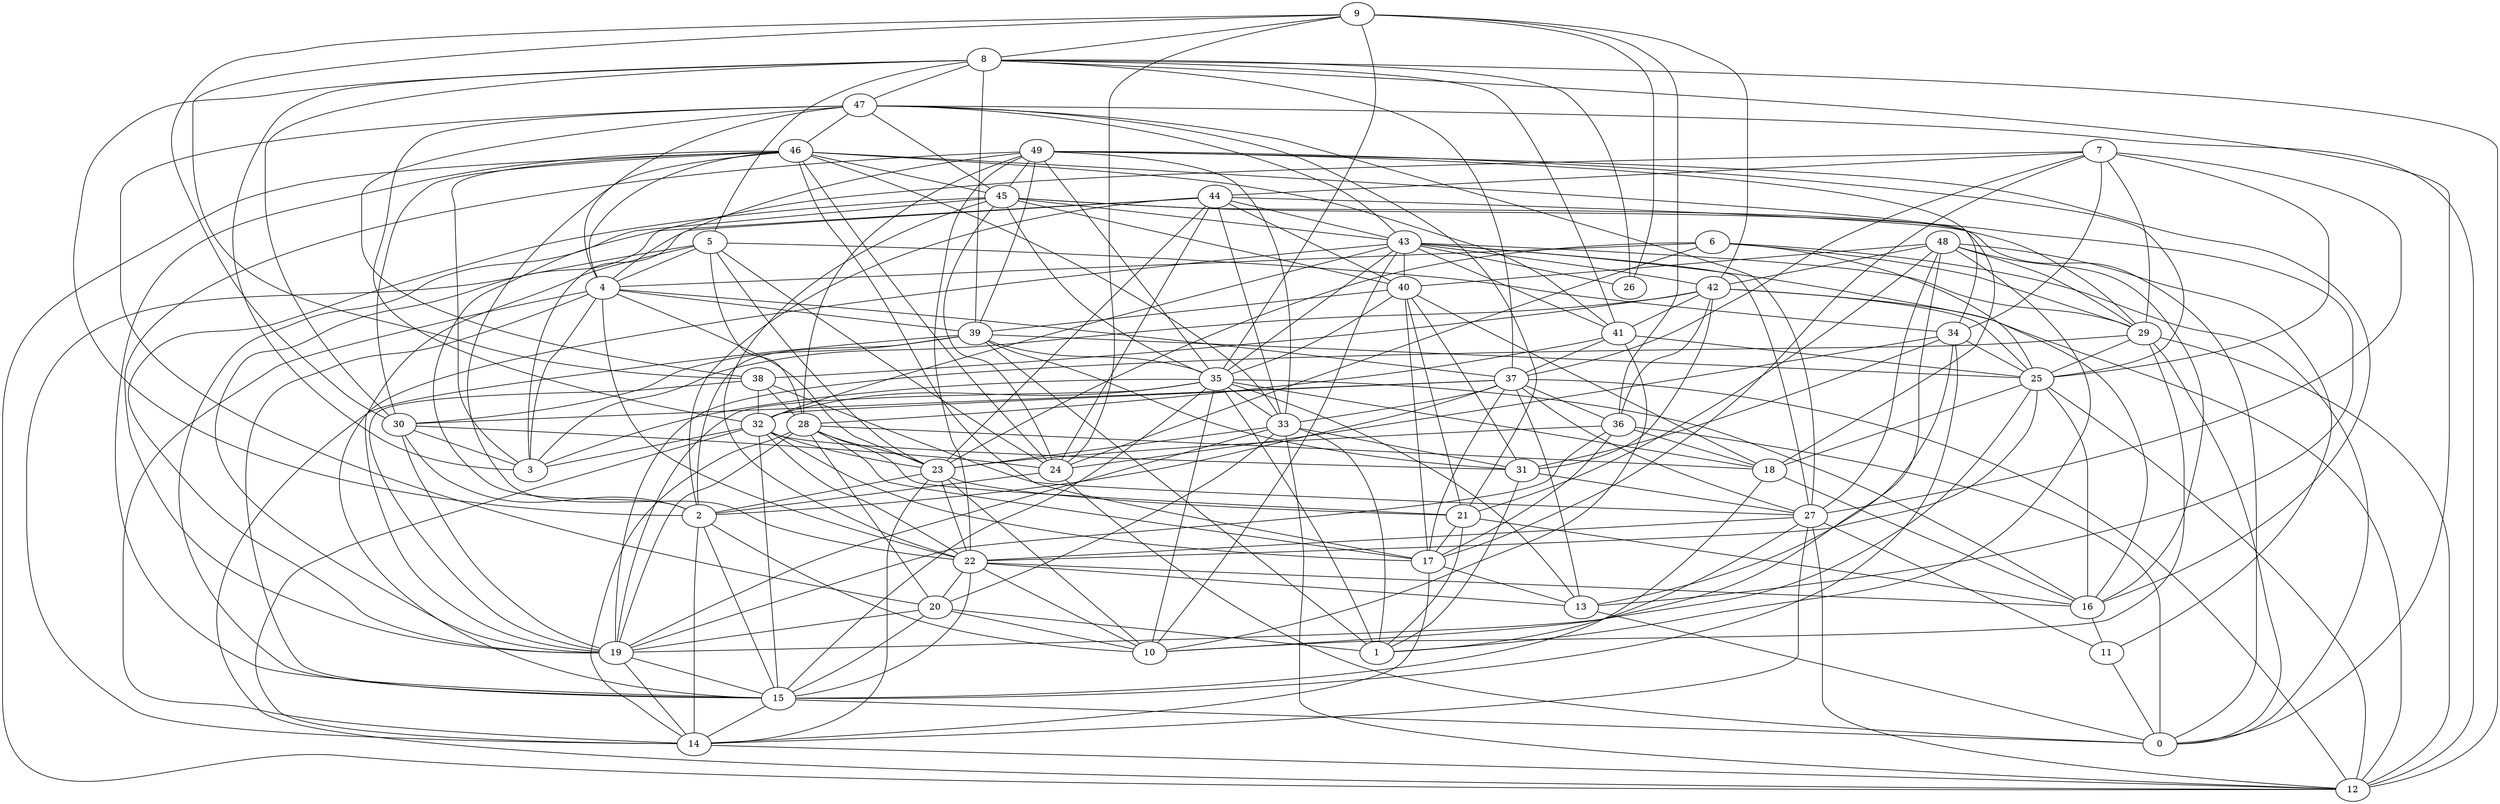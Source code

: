 digraph GG_graph {

subgraph G_graph {
edge [color = black]
"9" -> "26" [dir = none]
"9" -> "24" [dir = none]
"9" -> "42" [dir = none]
"9" -> "36" [dir = none]
"9" -> "30" [dir = none]
"43" -> "27" [dir = none]
"43" -> "10" [dir = none]
"43" -> "29" [dir = none]
"43" -> "42" [dir = none]
"43" -> "35" [dir = none]
"43" -> "26" [dir = none]
"49" -> "16" [dir = none]
"49" -> "28" [dir = none]
"49" -> "45" [dir = none]
"42" -> "41" [dir = none]
"42" -> "31" [dir = none]
"42" -> "12" [dir = none]
"42" -> "38" [dir = none]
"42" -> "3" [dir = none]
"5" -> "24" [dir = none]
"5" -> "19" [dir = none]
"5" -> "28" [dir = none]
"5" -> "14" [dir = none]
"5" -> "34" [dir = none]
"38" -> "27" [dir = none]
"38" -> "32" [dir = none]
"38" -> "19" [dir = none]
"29" -> "12" [dir = none]
"29" -> "19" [dir = none]
"29" -> "0" [dir = none]
"29" -> "10" [dir = none]
"19" -> "14" [dir = none]
"27" -> "1" [dir = none]
"27" -> "11" [dir = none]
"27" -> "14" [dir = none]
"27" -> "12" [dir = none]
"35" -> "16" [dir = none]
"35" -> "33" [dir = none]
"35" -> "32" [dir = none]
"35" -> "18" [dir = none]
"35" -> "3" [dir = none]
"35" -> "19" [dir = none]
"37" -> "13" [dir = none]
"37" -> "32" [dir = none]
"37" -> "27" [dir = none]
"37" -> "2" [dir = none]
"37" -> "36" [dir = none]
"37" -> "30" [dir = none]
"24" -> "2" [dir = none]
"7" -> "25" [dir = none]
"7" -> "2" [dir = none]
"7" -> "29" [dir = none]
"7" -> "34" [dir = none]
"7" -> "37" [dir = none]
"4" -> "37" [dir = none]
"4" -> "22" [dir = none]
"4" -> "14" [dir = none]
"46" -> "12" [dir = none]
"46" -> "4" [dir = none]
"46" -> "17" [dir = none]
"46" -> "24" [dir = none]
"46" -> "45" [dir = none]
"46" -> "3" [dir = none]
"46" -> "18" [dir = none]
"46" -> "33" [dir = none]
"46" -> "30" [dir = none]
"46" -> "22" [dir = none]
"41" -> "28" [dir = none]
"41" -> "10" [dir = none]
"41" -> "37" [dir = none]
"28" -> "23" [dir = none]
"28" -> "19" [dir = none]
"32" -> "23" [dir = none]
"32" -> "22" [dir = none]
"32" -> "15" [dir = none]
"32" -> "14" [dir = none]
"32" -> "17" [dir = none]
"6" -> "0" [dir = none]
"6" -> "24" [dir = none]
"6" -> "4" [dir = none]
"30" -> "19" [dir = none]
"30" -> "24" [dir = none]
"45" -> "40" [dir = none]
"45" -> "15" [dir = none]
"45" -> "0" [dir = none]
"45" -> "24" [dir = none]
"45" -> "35" [dir = none]
"45" -> "13" [dir = none]
"45" -> "22" [dir = none]
"22" -> "13" [dir = none]
"22" -> "16" [dir = none]
"22" -> "10" [dir = none]
"22" -> "15" [dir = none]
"15" -> "0" [dir = none]
"15" -> "14" [dir = none]
"13" -> "0" [dir = none]
"17" -> "13" [dir = none]
"40" -> "21" [dir = none]
"40" -> "39" [dir = none]
"40" -> "31" [dir = none]
"36" -> "18" [dir = none]
"36" -> "17" [dir = none]
"36" -> "0" [dir = none]
"8" -> "39" [dir = none]
"8" -> "26" [dir = none]
"8" -> "5" [dir = none]
"8" -> "0" [dir = none]
"8" -> "41" [dir = none]
"23" -> "14" [dir = none]
"23" -> "21" [dir = none]
"23" -> "2" [dir = none]
"23" -> "22" [dir = none]
"21" -> "1" [dir = none]
"21" -> "17" [dir = none]
"20" -> "1" [dir = none]
"20" -> "15" [dir = none]
"20" -> "10" [dir = none]
"44" -> "19" [dir = none]
"44" -> "29" [dir = none]
"44" -> "24" [dir = none]
"44" -> "40" [dir = none]
"44" -> "43" [dir = none]
"44" -> "33" [dir = none]
"11" -> "0" [dir = none]
"39" -> "12" [dir = none]
"39" -> "25" [dir = none]
"39" -> "30" [dir = none]
"39" -> "2" [dir = none]
"39" -> "35" [dir = none]
"39" -> "1" [dir = none]
"33" -> "31" [dir = none]
"33" -> "12" [dir = none]
"33" -> "20" [dir = none]
"33" -> "23" [dir = none]
"48" -> "1" [dir = none]
"48" -> "10" [dir = none]
"48" -> "21" [dir = none]
"48" -> "11" [dir = none]
"48" -> "27" [dir = none]
"25" -> "16" [dir = none]
"25" -> "22" [dir = none]
"34" -> "24" [dir = none]
"34" -> "15" [dir = none]
"47" -> "12" [dir = none]
"47" -> "43" [dir = none]
"47" -> "4" [dir = none]
"47" -> "21" [dir = none]
"14" -> "12" [dir = none]
"6" -> "23" [dir = none]
"8" -> "12" [dir = none]
"46" -> "15" [dir = none]
"49" -> "25" [dir = none]
"49" -> "22" [dir = none]
"35" -> "15" [dir = none]
"6" -> "25" [dir = none]
"36" -> "19" [dir = none]
"29" -> "25" [dir = none]
"31" -> "27" [dir = none]
"23" -> "10" [dir = none]
"42" -> "25" [dir = none]
"47" -> "38" [dir = none]
"47" -> "45" [dir = none]
"40" -> "18" [dir = none]
"25" -> "19" [dir = none]
"48" -> "16" [dir = none]
"43" -> "40" [dir = none]
"39" -> "31" [dir = none]
"47" -> "27" [dir = none]
"17" -> "14" [dir = none]
"4" -> "15" [dir = none]
"8" -> "3" [dir = none]
"27" -> "22" [dir = none]
"5" -> "4" [dir = none]
"48" -> "42" [dir = none]
"44" -> "3" [dir = none]
"43" -> "16" [dir = none]
"41" -> "25" [dir = none]
"7" -> "44" [dir = none]
"34" -> "31" [dir = none]
"25" -> "12" [dir = none]
"45" -> "19" [dir = none]
"35" -> "10" [dir = none]
"40" -> "17" [dir = none]
"8" -> "30" [dir = none]
"28" -> "17" [dir = none]
"49" -> "4" [dir = none]
"30" -> "3" [dir = none]
"46" -> "41" [dir = none]
"28" -> "18" [dir = none]
"37" -> "33" [dir = none]
"35" -> "1" [dir = none]
"48" -> "40" [dir = none]
"49" -> "34" [dir = none]
"9" -> "38" [dir = none]
"18" -> "16" [dir = none]
"9" -> "8" [dir = none]
"49" -> "35" [dir = none]
"33" -> "19" [dir = none]
"44" -> "23" [dir = none]
"47" -> "32" [dir = none]
"34" -> "25" [dir = none]
"31" -> "1" [dir = none]
"21" -> "16" [dir = none]
"18" -> "15" [dir = none]
"4" -> "39" [dir = none]
"35" -> "13" [dir = none]
"47" -> "46" [dir = none]
"25" -> "18" [dir = none]
"20" -> "19" [dir = none]
"28" -> "20" [dir = none]
"6" -> "29" [dir = none]
"5" -> "23" [dir = none]
"16" -> "11" [dir = none]
"49" -> "33" [dir = none]
"38" -> "28" [dir = none]
"33" -> "1" [dir = none]
"7" -> "17" [dir = none]
"32" -> "31" [dir = none]
"43" -> "32" [dir = none]
"28" -> "21" [dir = none]
"2" -> "15" [dir = none]
"24" -> "0" [dir = none]
"8" -> "2" [dir = none]
"45" -> "43" [dir = none]
"4" -> "23" [dir = none]
"4" -> "3" [dir = none]
"22" -> "20" [dir = none]
"2" -> "14" [dir = none]
"30" -> "2" [dir = none]
"42" -> "36" [dir = none]
"47" -> "20" [dir = none]
"43" -> "15" [dir = none]
"36" -> "23" [dir = none]
"37" -> "12" [dir = none]
"32" -> "3" [dir = none]
"48" -> "29" [dir = none]
"7" -> "27" [dir = none]
"40" -> "35" [dir = none]
"2" -> "10" [dir = none]
"37" -> "17" [dir = none]
"9" -> "35" [dir = none]
"19" -> "15" [dir = none]
"8" -> "47" [dir = none]
"49" -> "39" [dir = none]
"44" -> "2" [dir = none]
"34" -> "13" [dir = none]
"49" -> "19" [dir = none]
"43" -> "41" [dir = none]
"8" -> "37" [dir = none]
"28" -> "14" [dir = none]
}

}

